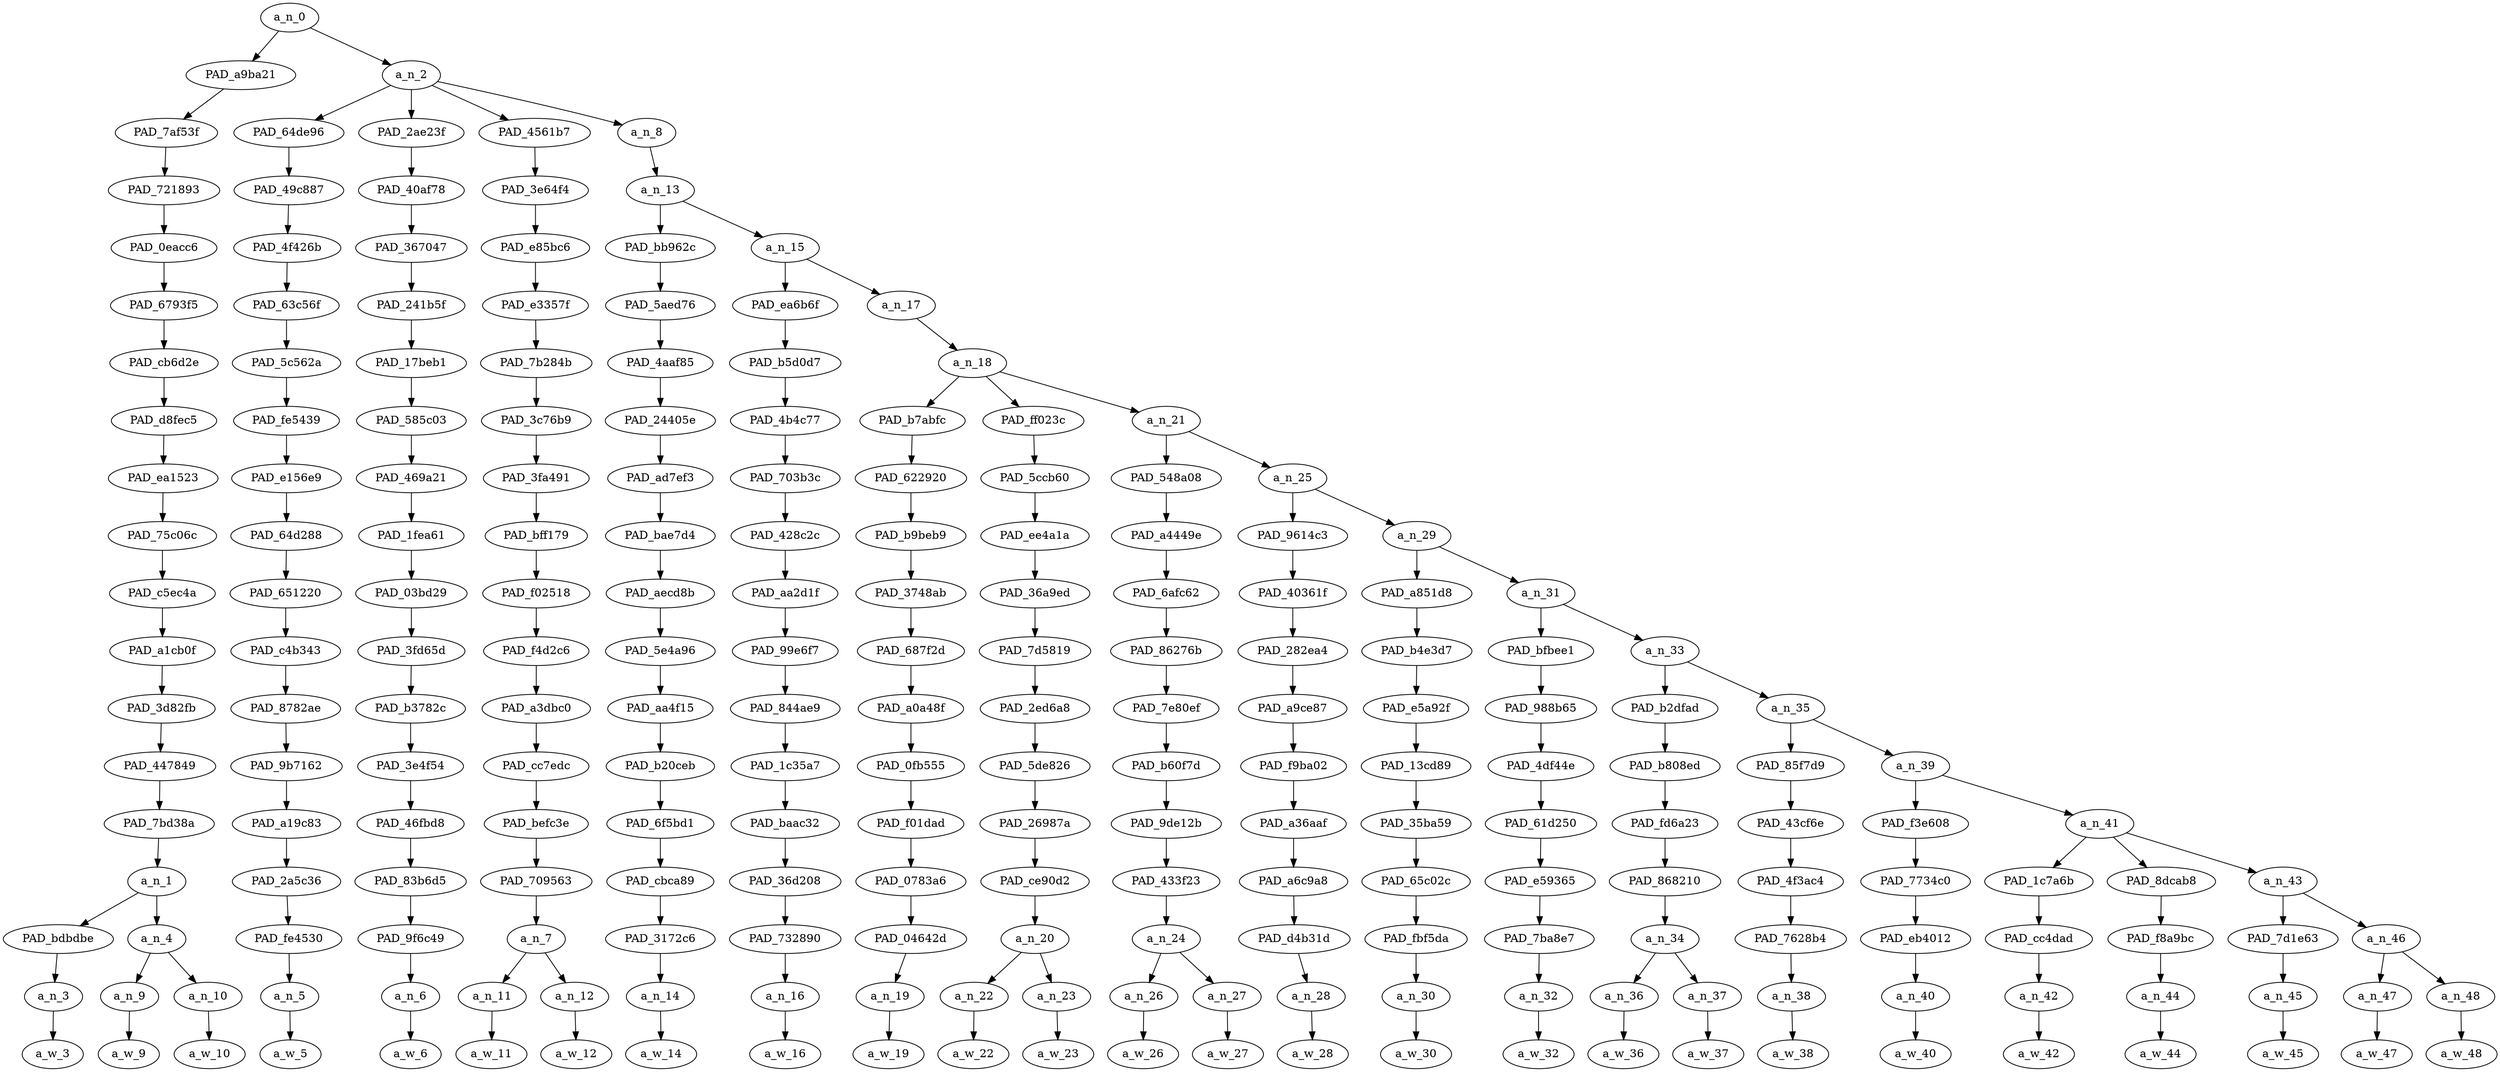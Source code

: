 strict digraph "" {
	a_n_0	[div_dir=1,
		index=0,
		level=18,
		pos="2.9719170464409723,18!",
		text_span="[0, 1, 2, 3, 4, 5, 6, 7, 8, 9, 10, 11, 12, 13, 14, 15, 16, 17, 18, 19, 20, 21, 22, 23, 24, 25]",
		value=1.00000001];
	PAD_a9ba21	[div_dir=-1,
		index=0,
		level=17,
		pos="0.75,17!",
		text_span="[0, 1, 2]",
		value=0.14453524];
	a_n_0 -> PAD_a9ba21;
	a_n_2	[div_dir=1,
		index=1,
		level=17,
		pos="5.193834092881945,17!",
		text_span="[3, 4, 5, 6, 7, 8, 9, 10, 11, 12, 13, 14, 15, 16, 17, 18, 19, 20, 21, 22, 23, 24, 25]",
		value=0.85540514];
	a_n_0 -> a_n_2;
	PAD_7af53f	[div_dir=-1,
		index=0,
		level=16,
		pos="0.75,16!",
		text_span="[0, 1, 2]",
		value=0.14453524];
	PAD_a9ba21 -> PAD_7af53f;
	PAD_721893	[div_dir=-1,
		index=0,
		level=15,
		pos="0.75,15!",
		text_span="[0, 1, 2]",
		value=0.14453524];
	PAD_7af53f -> PAD_721893;
	PAD_0eacc6	[div_dir=-1,
		index=0,
		level=14,
		pos="0.75,14!",
		text_span="[0, 1, 2]",
		value=0.14453524];
	PAD_721893 -> PAD_0eacc6;
	PAD_6793f5	[div_dir=-1,
		index=0,
		level=13,
		pos="0.75,13!",
		text_span="[0, 1, 2]",
		value=0.14453524];
	PAD_0eacc6 -> PAD_6793f5;
	PAD_cb6d2e	[div_dir=-1,
		index=0,
		level=12,
		pos="0.75,12!",
		text_span="[0, 1, 2]",
		value=0.14453524];
	PAD_6793f5 -> PAD_cb6d2e;
	PAD_d8fec5	[div_dir=-1,
		index=0,
		level=11,
		pos="0.75,11!",
		text_span="[0, 1, 2]",
		value=0.14453524];
	PAD_cb6d2e -> PAD_d8fec5;
	PAD_ea1523	[div_dir=-1,
		index=0,
		level=10,
		pos="0.75,10!",
		text_span="[0, 1, 2]",
		value=0.14453524];
	PAD_d8fec5 -> PAD_ea1523;
	PAD_75c06c	[div_dir=-1,
		index=0,
		level=9,
		pos="0.75,9!",
		text_span="[0, 1, 2]",
		value=0.14453524];
	PAD_ea1523 -> PAD_75c06c;
	PAD_c5ec4a	[div_dir=-1,
		index=0,
		level=8,
		pos="0.75,8!",
		text_span="[0, 1, 2]",
		value=0.14453524];
	PAD_75c06c -> PAD_c5ec4a;
	PAD_a1cb0f	[div_dir=-1,
		index=0,
		level=7,
		pos="0.75,7!",
		text_span="[0, 1, 2]",
		value=0.14453524];
	PAD_c5ec4a -> PAD_a1cb0f;
	PAD_3d82fb	[div_dir=-1,
		index=0,
		level=6,
		pos="0.75,6!",
		text_span="[0, 1, 2]",
		value=0.14453524];
	PAD_a1cb0f -> PAD_3d82fb;
	PAD_447849	[div_dir=-1,
		index=0,
		level=5,
		pos="0.75,5!",
		text_span="[0, 1, 2]",
		value=0.14453524];
	PAD_3d82fb -> PAD_447849;
	PAD_7bd38a	[div_dir=-1,
		index=0,
		level=4,
		pos="0.75,4!",
		text_span="[0, 1, 2]",
		value=0.14453524];
	PAD_447849 -> PAD_7bd38a;
	a_n_1	[div_dir=-1,
		index=0,
		level=3,
		pos="0.75,3!",
		text_span="[0, 1, 2]",
		value=0.14453524];
	PAD_7bd38a -> a_n_1;
	PAD_bdbdbe	[div_dir=-1,
		index=0,
		level=2,
		pos="0.0,2!",
		text_span="[0]",
		value=0.04784048];
	a_n_1 -> PAD_bdbdbe;
	a_n_4	[div_dir=-1,
		index=1,
		level=2,
		pos="1.5,2!",
		text_span="[1, 2]",
		value=0.09648152];
	a_n_1 -> a_n_4;
	a_n_3	[div_dir=-1,
		index=0,
		level=1,
		pos="0.0,1!",
		text_span="[0]",
		value=0.04784048];
	PAD_bdbdbe -> a_n_3;
	a_w_3	[div_dir=0,
		index=0,
		level=0,
		pos="0,0!",
		text_span="[0]",
		value=idea];
	a_n_3 -> a_w_3;
	a_n_9	[div_dir=-1,
		index=1,
		level=1,
		pos="1.0,1!",
		text_span="[1]",
		value=0.03645827];
	a_n_4 -> a_n_9;
	a_n_10	[div_dir=-1,
		index=2,
		level=1,
		pos="2.0,1!",
		text_span="[2]",
		value=0.05978729];
	a_n_4 -> a_n_10;
	a_w_9	[div_dir=0,
		index=1,
		level=0,
		pos="1,0!",
		text_span="[1]",
		value=for];
	a_n_9 -> a_w_9;
	a_w_10	[div_dir=0,
		index=2,
		level=0,
		pos="2,0!",
		text_span="[2]",
		value=europe];
	a_n_10 -> a_w_10;
	PAD_64de96	[div_dir=-1,
		index=1,
		level=16,
		pos="3.0,16!",
		text_span="[3]",
		value=0.05026299];
	a_n_2 -> PAD_64de96;
	PAD_2ae23f	[div_dir=1,
		index=2,
		level=16,
		pos="4.0,16!",
		text_span="[4]",
		value=0.06439043];
	a_n_2 -> PAD_2ae23f;
	PAD_4561b7	[div_dir=1,
		index=3,
		level=16,
		pos="5.5,16!",
		text_span="[5, 6]",
		value=0.07636340];
	a_n_2 -> PAD_4561b7;
	a_n_8	[div_dir=1,
		index=4,
		level=16,
		pos="8.275336371527779,16!",
		text_span="[7, 8, 9, 10, 11, 12, 13, 14, 15, 16, 17, 18, 19, 20, 21, 22, 23, 24, 25]",
		value=0.66425137];
	a_n_2 -> a_n_8;
	PAD_49c887	[div_dir=-1,
		index=1,
		level=15,
		pos="3.0,15!",
		text_span="[3]",
		value=0.05026299];
	PAD_64de96 -> PAD_49c887;
	PAD_4f426b	[div_dir=-1,
		index=1,
		level=14,
		pos="3.0,14!",
		text_span="[3]",
		value=0.05026299];
	PAD_49c887 -> PAD_4f426b;
	PAD_63c56f	[div_dir=-1,
		index=1,
		level=13,
		pos="3.0,13!",
		text_span="[3]",
		value=0.05026299];
	PAD_4f426b -> PAD_63c56f;
	PAD_5c562a	[div_dir=-1,
		index=1,
		level=12,
		pos="3.0,12!",
		text_span="[3]",
		value=0.05026299];
	PAD_63c56f -> PAD_5c562a;
	PAD_fe5439	[div_dir=-1,
		index=1,
		level=11,
		pos="3.0,11!",
		text_span="[3]",
		value=0.05026299];
	PAD_5c562a -> PAD_fe5439;
	PAD_e156e9	[div_dir=-1,
		index=1,
		level=10,
		pos="3.0,10!",
		text_span="[3]",
		value=0.05026299];
	PAD_fe5439 -> PAD_e156e9;
	PAD_64d288	[div_dir=-1,
		index=1,
		level=9,
		pos="3.0,9!",
		text_span="[3]",
		value=0.05026299];
	PAD_e156e9 -> PAD_64d288;
	PAD_651220	[div_dir=-1,
		index=1,
		level=8,
		pos="3.0,8!",
		text_span="[3]",
		value=0.05026299];
	PAD_64d288 -> PAD_651220;
	PAD_c4b343	[div_dir=-1,
		index=1,
		level=7,
		pos="3.0,7!",
		text_span="[3]",
		value=0.05026299];
	PAD_651220 -> PAD_c4b343;
	PAD_8782ae	[div_dir=-1,
		index=1,
		level=6,
		pos="3.0,6!",
		text_span="[3]",
		value=0.05026299];
	PAD_c4b343 -> PAD_8782ae;
	PAD_9b7162	[div_dir=-1,
		index=1,
		level=5,
		pos="3.0,5!",
		text_span="[3]",
		value=0.05026299];
	PAD_8782ae -> PAD_9b7162;
	PAD_a19c83	[div_dir=-1,
		index=1,
		level=4,
		pos="3.0,4!",
		text_span="[3]",
		value=0.05026299];
	PAD_9b7162 -> PAD_a19c83;
	PAD_2a5c36	[div_dir=-1,
		index=1,
		level=3,
		pos="3.0,3!",
		text_span="[3]",
		value=0.05026299];
	PAD_a19c83 -> PAD_2a5c36;
	PAD_fe4530	[div_dir=-1,
		index=2,
		level=2,
		pos="3.0,2!",
		text_span="[3]",
		value=0.05026299];
	PAD_2a5c36 -> PAD_fe4530;
	a_n_5	[div_dir=-1,
		index=3,
		level=1,
		pos="3.0,1!",
		text_span="[3]",
		value=0.05026299];
	PAD_fe4530 -> a_n_5;
	a_w_5	[div_dir=0,
		index=3,
		level=0,
		pos="3,0!",
		text_span="[3]",
		value=send];
	a_n_5 -> a_w_5;
	PAD_40af78	[div_dir=1,
		index=2,
		level=15,
		pos="4.0,15!",
		text_span="[4]",
		value=0.06439043];
	PAD_2ae23f -> PAD_40af78;
	PAD_367047	[div_dir=1,
		index=2,
		level=14,
		pos="4.0,14!",
		text_span="[4]",
		value=0.06439043];
	PAD_40af78 -> PAD_367047;
	PAD_241b5f	[div_dir=1,
		index=2,
		level=13,
		pos="4.0,13!",
		text_span="[4]",
		value=0.06439043];
	PAD_367047 -> PAD_241b5f;
	PAD_17beb1	[div_dir=1,
		index=2,
		level=12,
		pos="4.0,12!",
		text_span="[4]",
		value=0.06439043];
	PAD_241b5f -> PAD_17beb1;
	PAD_585c03	[div_dir=1,
		index=2,
		level=11,
		pos="4.0,11!",
		text_span="[4]",
		value=0.06439043];
	PAD_17beb1 -> PAD_585c03;
	PAD_469a21	[div_dir=1,
		index=2,
		level=10,
		pos="4.0,10!",
		text_span="[4]",
		value=0.06439043];
	PAD_585c03 -> PAD_469a21;
	PAD_1fea61	[div_dir=1,
		index=2,
		level=9,
		pos="4.0,9!",
		text_span="[4]",
		value=0.06439043];
	PAD_469a21 -> PAD_1fea61;
	PAD_03bd29	[div_dir=1,
		index=2,
		level=8,
		pos="4.0,8!",
		text_span="[4]",
		value=0.06439043];
	PAD_1fea61 -> PAD_03bd29;
	PAD_3fd65d	[div_dir=1,
		index=2,
		level=7,
		pos="4.0,7!",
		text_span="[4]",
		value=0.06439043];
	PAD_03bd29 -> PAD_3fd65d;
	PAD_b3782c	[div_dir=1,
		index=2,
		level=6,
		pos="4.0,6!",
		text_span="[4]",
		value=0.06439043];
	PAD_3fd65d -> PAD_b3782c;
	PAD_3e4f54	[div_dir=1,
		index=2,
		level=5,
		pos="4.0,5!",
		text_span="[4]",
		value=0.06439043];
	PAD_b3782c -> PAD_3e4f54;
	PAD_46fbd8	[div_dir=1,
		index=2,
		level=4,
		pos="4.0,4!",
		text_span="[4]",
		value=0.06439043];
	PAD_3e4f54 -> PAD_46fbd8;
	PAD_83b6d5	[div_dir=1,
		index=2,
		level=3,
		pos="4.0,3!",
		text_span="[4]",
		value=0.06439043];
	PAD_46fbd8 -> PAD_83b6d5;
	PAD_9f6c49	[div_dir=1,
		index=3,
		level=2,
		pos="4.0,2!",
		text_span="[4]",
		value=0.06439043];
	PAD_83b6d5 -> PAD_9f6c49;
	a_n_6	[div_dir=1,
		index=4,
		level=1,
		pos="4.0,1!",
		text_span="[4]",
		value=0.06439043];
	PAD_9f6c49 -> a_n_6;
	a_w_6	[div_dir=0,
		index=4,
		level=0,
		pos="4,0!",
		text_span="[4]",
		value=refugees];
	a_n_6 -> a_w_6;
	PAD_3e64f4	[div_dir=1,
		index=3,
		level=15,
		pos="5.5,15!",
		text_span="[5, 6]",
		value=0.07636340];
	PAD_4561b7 -> PAD_3e64f4;
	PAD_e85bc6	[div_dir=1,
		index=3,
		level=14,
		pos="5.5,14!",
		text_span="[5, 6]",
		value=0.07636340];
	PAD_3e64f4 -> PAD_e85bc6;
	PAD_e3357f	[div_dir=1,
		index=3,
		level=13,
		pos="5.5,13!",
		text_span="[5, 6]",
		value=0.07636340];
	PAD_e85bc6 -> PAD_e3357f;
	PAD_7b284b	[div_dir=1,
		index=3,
		level=12,
		pos="5.5,12!",
		text_span="[5, 6]",
		value=0.07636340];
	PAD_e3357f -> PAD_7b284b;
	PAD_3c76b9	[div_dir=1,
		index=3,
		level=11,
		pos="5.5,11!",
		text_span="[5, 6]",
		value=0.07636340];
	PAD_7b284b -> PAD_3c76b9;
	PAD_3fa491	[div_dir=1,
		index=3,
		level=10,
		pos="5.5,10!",
		text_span="[5, 6]",
		value=0.07636340];
	PAD_3c76b9 -> PAD_3fa491;
	PAD_bff179	[div_dir=1,
		index=3,
		level=9,
		pos="5.5,9!",
		text_span="[5, 6]",
		value=0.07636340];
	PAD_3fa491 -> PAD_bff179;
	PAD_f02518	[div_dir=1,
		index=3,
		level=8,
		pos="5.5,8!",
		text_span="[5, 6]",
		value=0.07636340];
	PAD_bff179 -> PAD_f02518;
	PAD_f4d2c6	[div_dir=1,
		index=3,
		level=7,
		pos="5.5,7!",
		text_span="[5, 6]",
		value=0.07636340];
	PAD_f02518 -> PAD_f4d2c6;
	PAD_a3dbc0	[div_dir=1,
		index=3,
		level=6,
		pos="5.5,6!",
		text_span="[5, 6]",
		value=0.07636340];
	PAD_f4d2c6 -> PAD_a3dbc0;
	PAD_cc7edc	[div_dir=1,
		index=3,
		level=5,
		pos="5.5,5!",
		text_span="[5, 6]",
		value=0.07636340];
	PAD_a3dbc0 -> PAD_cc7edc;
	PAD_befc3e	[div_dir=1,
		index=3,
		level=4,
		pos="5.5,4!",
		text_span="[5, 6]",
		value=0.07636340];
	PAD_cc7edc -> PAD_befc3e;
	PAD_709563	[div_dir=1,
		index=3,
		level=3,
		pos="5.5,3!",
		text_span="[5, 6]",
		value=0.07636340];
	PAD_befc3e -> PAD_709563;
	a_n_7	[div_dir=1,
		index=4,
		level=2,
		pos="5.5,2!",
		text_span="[5, 6]",
		value=0.07636340];
	PAD_709563 -> a_n_7;
	a_n_11	[div_dir=1,
		index=5,
		level=1,
		pos="5.0,1!",
		text_span="[5]",
		value=0.02564174];
	a_n_7 -> a_n_11;
	a_n_12	[div_dir=1,
		index=6,
		level=1,
		pos="6.0,1!",
		text_span="[6]",
		value=0.05070470];
	a_n_7 -> a_n_12;
	a_w_11	[div_dir=0,
		index=5,
		level=0,
		pos="5,0!",
		text_span="[5]",
		value=to];
	a_n_11 -> a_w_11;
	a_w_12	[div_dir=0,
		index=6,
		level=0,
		pos="6,0!",
		text_span="[6]",
		value=caribbean];
	a_n_12 -> a_w_12;
	a_n_13	[div_dir=1,
		index=4,
		level=15,
		pos="8.275336371527779,15!",
		text_span="[7, 8, 9, 10, 11, 12, 13, 14, 15, 16, 17, 18, 19, 20, 21, 22, 23, 24, 25]",
		value=0.66409744];
	a_n_8 -> a_n_13;
	PAD_bb962c	[div_dir=-1,
		index=4,
		level=14,
		pos="7.0,14!",
		text_span="[7]",
		value=0.02040595];
	a_n_13 -> PAD_bb962c;
	a_n_15	[div_dir=1,
		index=5,
		level=14,
		pos="9.550672743055557,14!",
		text_span="[8, 9, 10, 11, 12, 13, 14, 15, 16, 17, 18, 19, 20, 21, 22, 23, 24, 25]",
		value=0.64353756];
	a_n_13 -> a_n_15;
	PAD_5aed76	[div_dir=-1,
		index=4,
		level=13,
		pos="7.0,13!",
		text_span="[7]",
		value=0.02040595];
	PAD_bb962c -> PAD_5aed76;
	PAD_4aaf85	[div_dir=-1,
		index=4,
		level=12,
		pos="7.0,12!",
		text_span="[7]",
		value=0.02040595];
	PAD_5aed76 -> PAD_4aaf85;
	PAD_24405e	[div_dir=-1,
		index=4,
		level=11,
		pos="7.0,11!",
		text_span="[7]",
		value=0.02040595];
	PAD_4aaf85 -> PAD_24405e;
	PAD_ad7ef3	[div_dir=-1,
		index=4,
		level=10,
		pos="7.0,10!",
		text_span="[7]",
		value=0.02040595];
	PAD_24405e -> PAD_ad7ef3;
	PAD_bae7d4	[div_dir=-1,
		index=4,
		level=9,
		pos="7.0,9!",
		text_span="[7]",
		value=0.02040595];
	PAD_ad7ef3 -> PAD_bae7d4;
	PAD_aecd8b	[div_dir=-1,
		index=4,
		level=8,
		pos="7.0,8!",
		text_span="[7]",
		value=0.02040595];
	PAD_bae7d4 -> PAD_aecd8b;
	PAD_5e4a96	[div_dir=-1,
		index=4,
		level=7,
		pos="7.0,7!",
		text_span="[7]",
		value=0.02040595];
	PAD_aecd8b -> PAD_5e4a96;
	PAD_aa4f15	[div_dir=-1,
		index=4,
		level=6,
		pos="7.0,6!",
		text_span="[7]",
		value=0.02040595];
	PAD_5e4a96 -> PAD_aa4f15;
	PAD_b20ceb	[div_dir=-1,
		index=4,
		level=5,
		pos="7.0,5!",
		text_span="[7]",
		value=0.02040595];
	PAD_aa4f15 -> PAD_b20ceb;
	PAD_6f5bd1	[div_dir=-1,
		index=4,
		level=4,
		pos="7.0,4!",
		text_span="[7]",
		value=0.02040595];
	PAD_b20ceb -> PAD_6f5bd1;
	PAD_cbca89	[div_dir=-1,
		index=4,
		level=3,
		pos="7.0,3!",
		text_span="[7]",
		value=0.02040595];
	PAD_6f5bd1 -> PAD_cbca89;
	PAD_3172c6	[div_dir=-1,
		index=5,
		level=2,
		pos="7.0,2!",
		text_span="[7]",
		value=0.02040595];
	PAD_cbca89 -> PAD_3172c6;
	a_n_14	[div_dir=-1,
		index=7,
		level=1,
		pos="7.0,1!",
		text_span="[7]",
		value=0.02040595];
	PAD_3172c6 -> a_n_14;
	a_w_14	[div_dir=0,
		index=7,
		level=0,
		pos="7,0!",
		text_span="[7]",
		value=to1];
	a_n_14 -> a_w_14;
	PAD_ea6b6f	[div_dir=-1,
		index=5,
		level=13,
		pos="8.0,13!",
		text_span="[8]",
		value=0.02752212];
	a_n_15 -> PAD_ea6b6f;
	a_n_17	[div_dir=1,
		index=6,
		level=13,
		pos="11.101345486111112,13!",
		text_span="[9, 10, 11, 12, 13, 14, 15, 16, 17, 18, 19, 20, 21, 22, 23, 24, 25]",
		value=0.61583118];
	a_n_15 -> a_n_17;
	PAD_b5d0d7	[div_dir=-1,
		index=5,
		level=12,
		pos="8.0,12!",
		text_span="[8]",
		value=0.02752212];
	PAD_ea6b6f -> PAD_b5d0d7;
	PAD_4b4c77	[div_dir=-1,
		index=5,
		level=11,
		pos="8.0,11!",
		text_span="[8]",
		value=0.02752212];
	PAD_b5d0d7 -> PAD_4b4c77;
	PAD_703b3c	[div_dir=-1,
		index=5,
		level=10,
		pos="8.0,10!",
		text_span="[8]",
		value=0.02752212];
	PAD_4b4c77 -> PAD_703b3c;
	PAD_428c2c	[div_dir=-1,
		index=5,
		level=9,
		pos="8.0,9!",
		text_span="[8]",
		value=0.02752212];
	PAD_703b3c -> PAD_428c2c;
	PAD_aa2d1f	[div_dir=-1,
		index=5,
		level=8,
		pos="8.0,8!",
		text_span="[8]",
		value=0.02752212];
	PAD_428c2c -> PAD_aa2d1f;
	PAD_99e6f7	[div_dir=-1,
		index=5,
		level=7,
		pos="8.0,7!",
		text_span="[8]",
		value=0.02752212];
	PAD_aa2d1f -> PAD_99e6f7;
	PAD_844ae9	[div_dir=-1,
		index=5,
		level=6,
		pos="8.0,6!",
		text_span="[8]",
		value=0.02752212];
	PAD_99e6f7 -> PAD_844ae9;
	PAD_1c35a7	[div_dir=-1,
		index=5,
		level=5,
		pos="8.0,5!",
		text_span="[8]",
		value=0.02752212];
	PAD_844ae9 -> PAD_1c35a7;
	PAD_baac32	[div_dir=-1,
		index=5,
		level=4,
		pos="8.0,4!",
		text_span="[8]",
		value=0.02752212];
	PAD_1c35a7 -> PAD_baac32;
	PAD_36d208	[div_dir=-1,
		index=5,
		level=3,
		pos="8.0,3!",
		text_span="[8]",
		value=0.02752212];
	PAD_baac32 -> PAD_36d208;
	PAD_732890	[div_dir=-1,
		index=6,
		level=2,
		pos="8.0,2!",
		text_span="[8]",
		value=0.02752212];
	PAD_36d208 -> PAD_732890;
	a_n_16	[div_dir=-1,
		index=8,
		level=1,
		pos="8.0,1!",
		text_span="[8]",
		value=0.02752212];
	PAD_732890 -> a_n_16;
	a_w_16	[div_dir=0,
		index=8,
		level=0,
		pos="8,0!",
		text_span="[8]",
		value=help];
	a_n_16 -> a_w_16;
	a_n_18	[div_dir=1,
		index=6,
		level=12,
		pos="11.101345486111112,12!",
		text_span="[9, 10, 11, 12, 13, 14, 15, 16, 17, 18, 19, 20, 21, 22, 23, 24, 25]",
		value=0.61564117];
	a_n_17 -> a_n_18;
	PAD_b7abfc	[div_dir=1,
		index=6,
		level=11,
		pos="9.0,11!",
		text_span="[9]",
		value=0.04273822];
	a_n_18 -> PAD_b7abfc;
	PAD_ff023c	[div_dir=1,
		index=7,
		level=11,
		pos="10.5,11!",
		text_span="[10, 11]",
		value=0.15514990];
	a_n_18 -> PAD_ff023c;
	a_n_21	[div_dir=1,
		index=8,
		level=11,
		pos="13.804036458333334,11!",
		text_span="[12, 13, 14, 15, 16, 17, 18, 19, 20, 21, 22, 23, 24, 25]",
		value=0.41756305];
	a_n_18 -> a_n_21;
	PAD_622920	[div_dir=1,
		index=6,
		level=10,
		pos="9.0,10!",
		text_span="[9]",
		value=0.04273822];
	PAD_b7abfc -> PAD_622920;
	PAD_b9beb9	[div_dir=1,
		index=6,
		level=9,
		pos="9.0,9!",
		text_span="[9]",
		value=0.04273822];
	PAD_622920 -> PAD_b9beb9;
	PAD_3748ab	[div_dir=1,
		index=6,
		level=8,
		pos="9.0,8!",
		text_span="[9]",
		value=0.04273822];
	PAD_b9beb9 -> PAD_3748ab;
	PAD_687f2d	[div_dir=1,
		index=6,
		level=7,
		pos="9.0,7!",
		text_span="[9]",
		value=0.04273822];
	PAD_3748ab -> PAD_687f2d;
	PAD_a0a48f	[div_dir=1,
		index=6,
		level=6,
		pos="9.0,6!",
		text_span="[9]",
		value=0.04273822];
	PAD_687f2d -> PAD_a0a48f;
	PAD_0fb555	[div_dir=1,
		index=6,
		level=5,
		pos="9.0,5!",
		text_span="[9]",
		value=0.04273822];
	PAD_a0a48f -> PAD_0fb555;
	PAD_f01dad	[div_dir=1,
		index=6,
		level=4,
		pos="9.0,4!",
		text_span="[9]",
		value=0.04273822];
	PAD_0fb555 -> PAD_f01dad;
	PAD_0783a6	[div_dir=1,
		index=6,
		level=3,
		pos="9.0,3!",
		text_span="[9]",
		value=0.04273822];
	PAD_f01dad -> PAD_0783a6;
	PAD_04642d	[div_dir=1,
		index=7,
		level=2,
		pos="9.0,2!",
		text_span="[9]",
		value=0.04273822];
	PAD_0783a6 -> PAD_04642d;
	a_n_19	[div_dir=1,
		index=9,
		level=1,
		pos="9.0,1!",
		text_span="[9]",
		value=0.04273822];
	PAD_04642d -> a_n_19;
	a_w_19	[div_dir=0,
		index=9,
		level=0,
		pos="9,0!",
		text_span="[9]",
		value=rebuild];
	a_n_19 -> a_w_19;
	PAD_5ccb60	[div_dir=1,
		index=7,
		level=10,
		pos="10.5,10!",
		text_span="[10, 11]",
		value=0.15514990];
	PAD_ff023c -> PAD_5ccb60;
	PAD_ee4a1a	[div_dir=1,
		index=7,
		level=9,
		pos="10.5,9!",
		text_span="[10, 11]",
		value=0.15514990];
	PAD_5ccb60 -> PAD_ee4a1a;
	PAD_36a9ed	[div_dir=1,
		index=7,
		level=8,
		pos="10.5,8!",
		text_span="[10, 11]",
		value=0.15514990];
	PAD_ee4a1a -> PAD_36a9ed;
	PAD_7d5819	[div_dir=1,
		index=7,
		level=7,
		pos="10.5,7!",
		text_span="[10, 11]",
		value=0.15514990];
	PAD_36a9ed -> PAD_7d5819;
	PAD_2ed6a8	[div_dir=1,
		index=7,
		level=6,
		pos="10.5,6!",
		text_span="[10, 11]",
		value=0.15514990];
	PAD_7d5819 -> PAD_2ed6a8;
	PAD_5de826	[div_dir=1,
		index=7,
		level=5,
		pos="10.5,5!",
		text_span="[10, 11]",
		value=0.15514990];
	PAD_2ed6a8 -> PAD_5de826;
	PAD_26987a	[div_dir=1,
		index=7,
		level=4,
		pos="10.5,4!",
		text_span="[10, 11]",
		value=0.15514990];
	PAD_5de826 -> PAD_26987a;
	PAD_ce90d2	[div_dir=1,
		index=7,
		level=3,
		pos="10.5,3!",
		text_span="[10, 11]",
		value=0.15514990];
	PAD_26987a -> PAD_ce90d2;
	a_n_20	[div_dir=1,
		index=8,
		level=2,
		pos="10.5,2!",
		text_span="[10, 11]",
		value=0.15514990];
	PAD_ce90d2 -> a_n_20;
	a_n_22	[div_dir=1,
		index=10,
		level=1,
		pos="10.0,1!",
		text_span="[10]",
		value=0.07046345];
	a_n_20 -> a_n_22;
	a_n_23	[div_dir=1,
		index=11,
		level=1,
		pos="11.0,1!",
		text_span="[11]",
		value=0.08436505];
	a_n_20 -> a_n_23;
	a_w_22	[div_dir=0,
		index=10,
		level=0,
		pos="10,0!",
		text_span="[10]",
		value=hurricane];
	a_n_22 -> a_w_22;
	a_w_23	[div_dir=0,
		index=11,
		level=0,
		pos="11,0!",
		text_span="[11]",
		value=irma];
	a_n_23 -> a_w_23;
	PAD_548a08	[div_dir=1,
		index=8,
		level=10,
		pos="12.5,10!",
		text_span="[12, 13]",
		value=0.09720821];
	a_n_21 -> PAD_548a08;
	a_n_25	[div_dir=-1,
		index=9,
		level=10,
		pos="15.108072916666668,10!",
		text_span="[14, 15, 16, 17, 18, 19, 20, 21, 22, 23, 24, 25]",
		value=0.32030689];
	a_n_21 -> a_n_25;
	PAD_a4449e	[div_dir=1,
		index=8,
		level=9,
		pos="12.5,9!",
		text_span="[12, 13]",
		value=0.09720821];
	PAD_548a08 -> PAD_a4449e;
	PAD_6afc62	[div_dir=1,
		index=8,
		level=8,
		pos="12.5,8!",
		text_span="[12, 13]",
		value=0.09720821];
	PAD_a4449e -> PAD_6afc62;
	PAD_86276b	[div_dir=1,
		index=8,
		level=7,
		pos="12.5,7!",
		text_span="[12, 13]",
		value=0.09720821];
	PAD_6afc62 -> PAD_86276b;
	PAD_7e80ef	[div_dir=1,
		index=8,
		level=6,
		pos="12.5,6!",
		text_span="[12, 13]",
		value=0.09720821];
	PAD_86276b -> PAD_7e80ef;
	PAD_b60f7d	[div_dir=1,
		index=8,
		level=5,
		pos="12.5,5!",
		text_span="[12, 13]",
		value=0.09720821];
	PAD_7e80ef -> PAD_b60f7d;
	PAD_9de12b	[div_dir=1,
		index=8,
		level=4,
		pos="12.5,4!",
		text_span="[12, 13]",
		value=0.09720821];
	PAD_b60f7d -> PAD_9de12b;
	PAD_433f23	[div_dir=1,
		index=8,
		level=3,
		pos="12.5,3!",
		text_span="[12, 13]",
		value=0.09720821];
	PAD_9de12b -> PAD_433f23;
	a_n_24	[div_dir=1,
		index=9,
		level=2,
		pos="12.5,2!",
		text_span="[12, 13]",
		value=0.09720821];
	PAD_433f23 -> a_n_24;
	a_n_26	[div_dir=1,
		index=12,
		level=1,
		pos="12.0,1!",
		text_span="[12]",
		value=0.04572599];
	a_n_24 -> a_n_26;
	a_n_27	[div_dir=1,
		index=13,
		level=1,
		pos="13.0,1!",
		text_span="[13]",
		value=0.05112849];
	a_n_24 -> a_n_27;
	a_w_26	[div_dir=0,
		index=12,
		level=0,
		pos="12,0!",
		text_span="[12]",
		value=damaged];
	a_n_26 -> a_w_26;
	a_w_27	[div_dir=0,
		index=13,
		level=0,
		pos="13,0!",
		text_span="[13]",
		value=islands];
	a_n_27 -> a_w_27;
	PAD_9614c3	[div_dir=-1,
		index=9,
		level=9,
		pos="14.0,9!",
		text_span="[14]",
		value=0.04214735];
	a_n_25 -> PAD_9614c3;
	a_n_29	[div_dir=-1,
		index=10,
		level=9,
		pos="16.216145833333336,9!",
		text_span="[15, 16, 17, 18, 19, 20, 21, 22, 23, 24, 25]",
		value=0.27807688];
	a_n_25 -> a_n_29;
	PAD_40361f	[div_dir=-1,
		index=9,
		level=8,
		pos="14.0,8!",
		text_span="[14]",
		value=0.04214735];
	PAD_9614c3 -> PAD_40361f;
	PAD_282ea4	[div_dir=-1,
		index=9,
		level=7,
		pos="14.0,7!",
		text_span="[14]",
		value=0.04214735];
	PAD_40361f -> PAD_282ea4;
	PAD_a9ce87	[div_dir=-1,
		index=9,
		level=6,
		pos="14.0,6!",
		text_span="[14]",
		value=0.04214735];
	PAD_282ea4 -> PAD_a9ce87;
	PAD_f9ba02	[div_dir=-1,
		index=9,
		level=5,
		pos="14.0,5!",
		text_span="[14]",
		value=0.04214735];
	PAD_a9ce87 -> PAD_f9ba02;
	PAD_a36aaf	[div_dir=-1,
		index=9,
		level=4,
		pos="14.0,4!",
		text_span="[14]",
		value=0.04214735];
	PAD_f9ba02 -> PAD_a36aaf;
	PAD_a6c9a8	[div_dir=-1,
		index=9,
		level=3,
		pos="14.0,3!",
		text_span="[14]",
		value=0.04214735];
	PAD_a36aaf -> PAD_a6c9a8;
	PAD_d4b31d	[div_dir=-1,
		index=10,
		level=2,
		pos="14.0,2!",
		text_span="[14]",
		value=0.04214735];
	PAD_a6c9a8 -> PAD_d4b31d;
	a_n_28	[div_dir=-1,
		index=14,
		level=1,
		pos="14.0,1!",
		text_span="[14]",
		value=0.04214735];
	PAD_d4b31d -> a_n_28;
	a_w_28	[div_dir=0,
		index=14,
		level=0,
		pos="14,0!",
		text_span="[14]",
		value=let];
	a_n_28 -> a_w_28;
	PAD_a851d8	[div_dir=1,
		index=10,
		level=8,
		pos="15.0,8!",
		text_span="[15]",
		value=0.02995801];
	a_n_29 -> PAD_a851d8;
	a_n_31	[div_dir=-1,
		index=11,
		level=8,
		pos="17.432291666666668,8!",
		text_span="[16, 17, 18, 19, 20, 21, 22, 23, 24, 25]",
		value=0.24811349];
	a_n_29 -> a_n_31;
	PAD_b4e3d7	[div_dir=1,
		index=10,
		level=7,
		pos="15.0,7!",
		text_span="[15]",
		value=0.02995801];
	PAD_a851d8 -> PAD_b4e3d7;
	PAD_e5a92f	[div_dir=1,
		index=10,
		level=6,
		pos="15.0,6!",
		text_span="[15]",
		value=0.02995801];
	PAD_b4e3d7 -> PAD_e5a92f;
	PAD_13cd89	[div_dir=1,
		index=10,
		level=5,
		pos="15.0,5!",
		text_span="[15]",
		value=0.02995801];
	PAD_e5a92f -> PAD_13cd89;
	PAD_35ba59	[div_dir=1,
		index=10,
		level=4,
		pos="15.0,4!",
		text_span="[15]",
		value=0.02995801];
	PAD_13cd89 -> PAD_35ba59;
	PAD_65c02c	[div_dir=1,
		index=10,
		level=3,
		pos="15.0,3!",
		text_span="[15]",
		value=0.02995801];
	PAD_35ba59 -> PAD_65c02c;
	PAD_fbf5da	[div_dir=1,
		index=11,
		level=2,
		pos="15.0,2!",
		text_span="[15]",
		value=0.02995801];
	PAD_65c02c -> PAD_fbf5da;
	a_n_30	[div_dir=1,
		index=15,
		level=1,
		pos="15.0,1!",
		text_span="[15]",
		value=0.02995801];
	PAD_fbf5da -> a_n_30;
	a_w_30	[div_dir=0,
		index=15,
		level=0,
		pos="15,0!",
		text_span="[15]",
		value=them];
	a_n_30 -> a_w_30;
	PAD_bfbee1	[div_dir=1,
		index=11,
		level=7,
		pos="16.0,7!",
		text_span="[16]",
		value=0.02795318];
	a_n_31 -> PAD_bfbee1;
	a_n_33	[div_dir=-1,
		index=12,
		level=7,
		pos="18.864583333333336,7!",
		text_span="[17, 18, 19, 20, 21, 22, 23, 24, 25]",
		value=0.22011397];
	a_n_31 -> a_n_33;
	PAD_988b65	[div_dir=1,
		index=11,
		level=6,
		pos="16.0,6!",
		text_span="[16]",
		value=0.02795318];
	PAD_bfbee1 -> PAD_988b65;
	PAD_4df44e	[div_dir=1,
		index=11,
		level=5,
		pos="16.0,5!",
		text_span="[16]",
		value=0.02795318];
	PAD_988b65 -> PAD_4df44e;
	PAD_61d250	[div_dir=1,
		index=11,
		level=4,
		pos="16.0,4!",
		text_span="[16]",
		value=0.02795318];
	PAD_4df44e -> PAD_61d250;
	PAD_e59365	[div_dir=1,
		index=11,
		level=3,
		pos="16.0,3!",
		text_span="[16]",
		value=0.02795318];
	PAD_61d250 -> PAD_e59365;
	PAD_7ba8e7	[div_dir=1,
		index=12,
		level=2,
		pos="16.0,2!",
		text_span="[16]",
		value=0.02795318];
	PAD_e59365 -> PAD_7ba8e7;
	a_n_32	[div_dir=1,
		index=16,
		level=1,
		pos="16.0,1!",
		text_span="[16]",
		value=0.02795318];
	PAD_7ba8e7 -> a_n_32;
	a_w_32	[div_dir=0,
		index=16,
		level=0,
		pos="16,0!",
		text_span="[16]",
		value=show];
	a_n_32 -> a_w_32;
	PAD_b2dfad	[div_dir=-1,
		index=12,
		level=6,
		pos="17.5,6!",
		text_span="[17, 18]",
		value=0.06349944];
	a_n_33 -> PAD_b2dfad;
	a_n_35	[div_dir=1,
		index=13,
		level=6,
		pos="20.229166666666668,6!",
		text_span="[19, 20, 21, 22, 23, 24, 25]",
		value=0.15656287];
	a_n_33 -> a_n_35;
	PAD_b808ed	[div_dir=-1,
		index=12,
		level=5,
		pos="17.5,5!",
		text_span="[17, 18]",
		value=0.06349944];
	PAD_b2dfad -> PAD_b808ed;
	PAD_fd6a23	[div_dir=-1,
		index=12,
		level=4,
		pos="17.5,4!",
		text_span="[17, 18]",
		value=0.06349944];
	PAD_b808ed -> PAD_fd6a23;
	PAD_868210	[div_dir=-1,
		index=12,
		level=3,
		pos="17.5,3!",
		text_span="[17, 18]",
		value=0.06349944];
	PAD_fd6a23 -> PAD_868210;
	a_n_34	[div_dir=-1,
		index=13,
		level=2,
		pos="17.5,2!",
		text_span="[17, 18]",
		value=0.06349944];
	PAD_868210 -> a_n_34;
	a_n_36	[div_dir=-1,
		index=17,
		level=1,
		pos="17.0,1!",
		text_span="[17]",
		value=0.02300231];
	a_n_34 -> a_n_36;
	a_n_37	[div_dir=-1,
		index=18,
		level=1,
		pos="18.0,1!",
		text_span="[18]",
		value=0.04023986];
	a_n_34 -> a_n_37;
	a_w_36	[div_dir=0,
		index=17,
		level=0,
		pos="17,0!",
		text_span="[17]",
		value=how];
	a_n_36 -> a_w_36;
	a_w_37	[div_dir=0,
		index=18,
		level=0,
		pos="18,0!",
		text_span="[18]",
		value=compassionate];
	a_n_37 -> a_w_37;
	PAD_85f7d9	[div_dir=1,
		index=13,
		level=5,
		pos="19.0,5!",
		text_span="[19]",
		value=0.02762809];
	a_n_35 -> PAD_85f7d9;
	a_n_39	[div_dir=-1,
		index=14,
		level=5,
		pos="21.458333333333336,5!",
		text_span="[20, 21, 22, 23, 24, 25]",
		value=0.12886032];
	a_n_35 -> a_n_39;
	PAD_43cf6e	[div_dir=1,
		index=13,
		level=4,
		pos="19.0,4!",
		text_span="[19]",
		value=0.02762809];
	PAD_85f7d9 -> PAD_43cf6e;
	PAD_4f3ac4	[div_dir=1,
		index=13,
		level=3,
		pos="19.0,3!",
		text_span="[19]",
		value=0.02762809];
	PAD_43cf6e -> PAD_4f3ac4;
	PAD_7628b4	[div_dir=1,
		index=14,
		level=2,
		pos="19.0,2!",
		text_span="[19]",
		value=0.02762809];
	PAD_4f3ac4 -> PAD_7628b4;
	a_n_38	[div_dir=1,
		index=19,
		level=1,
		pos="19.0,1!",
		text_span="[19]",
		value=0.02762809];
	PAD_7628b4 -> a_n_38;
	a_w_38	[div_dir=0,
		index=19,
		level=0,
		pos="19,0!",
		text_span="[19]",
		value=they];
	a_n_38 -> a_w_38;
	PAD_f3e608	[div_dir=-1,
		index=14,
		level=4,
		pos="20.0,4!",
		text_span="[20]",
		value=0.01997018];
	a_n_39 -> PAD_f3e608;
	a_n_41	[div_dir=-1,
		index=15,
		level=4,
		pos="22.916666666666668,4!",
		text_span="[21, 22, 23, 24, 25]",
		value=0.10887661];
	a_n_39 -> a_n_41;
	PAD_7734c0	[div_dir=-1,
		index=14,
		level=3,
		pos="20.0,3!",
		text_span="[20]",
		value=0.01997018];
	PAD_f3e608 -> PAD_7734c0;
	PAD_eb4012	[div_dir=-1,
		index=15,
		level=2,
		pos="20.0,2!",
		text_span="[20]",
		value=0.01997018];
	PAD_7734c0 -> PAD_eb4012;
	a_n_40	[div_dir=-1,
		index=20,
		level=1,
		pos="20.0,1!",
		text_span="[20]",
		value=0.01997018];
	PAD_eb4012 -> a_n_40;
	a_w_40	[div_dir=0,
		index=20,
		level=0,
		pos="20,0!",
		text_span="[20]",
		value=can];
	a_n_40 -> a_w_40;
	PAD_1c7a6b	[div_dir=-1,
		index=15,
		level=3,
		pos="21.0,3!",
		text_span="[21]",
		value=0.01663846];
	a_n_41 -> PAD_1c7a6b;
	PAD_8dcab8	[div_dir=-1,
		index=17,
		level=3,
		pos="25.0,3!",
		text_span="[25]",
		value=0.02618382];
	a_n_41 -> PAD_8dcab8;
	a_n_43	[div_dir=1,
		index=16,
		level=3,
		pos="22.75,3!",
		text_span="[22, 23, 24]",
		value=0.06604679];
	a_n_41 -> a_n_43;
	PAD_cc4dad	[div_dir=-1,
		index=16,
		level=2,
		pos="21.0,2!",
		text_span="[21]",
		value=0.01663846];
	PAD_1c7a6b -> PAD_cc4dad;
	a_n_42	[div_dir=-1,
		index=21,
		level=1,
		pos="21.0,1!",
		text_span="[21]",
		value=0.01663846];
	PAD_cc4dad -> a_n_42;
	a_w_42	[div_dir=0,
		index=21,
		level=0,
		pos="21,0!",
		text_span="[21]",
		value=be];
	a_n_42 -> a_w_42;
	PAD_f8a9bc	[div_dir=-1,
		index=19,
		level=2,
		pos="25.0,2!",
		text_span="[25]",
		value=0.02618382];
	PAD_8dcab8 -> PAD_f8a9bc;
	a_n_44	[div_dir=-1,
		index=25,
		level=1,
		pos="25.0,1!",
		text_span="[25]",
		value=0.02618382];
	PAD_f8a9bc -> a_n_44;
	a_w_44	[div_dir=0,
		index=25,
		level=0,
		pos="25,0!",
		text_span="[25]",
		value=away];
	a_n_44 -> a_w_44;
	PAD_7d1e63	[div_dir=1,
		index=17,
		level=2,
		pos="22.0,2!",
		text_span="[22]",
		value=0.02203137];
	a_n_43 -> PAD_7d1e63;
	a_n_46	[div_dir=1,
		index=18,
		level=2,
		pos="23.5,2!",
		text_span="[23, 24]",
		value=0.04397190];
	a_n_43 -> a_n_46;
	a_n_45	[div_dir=1,
		index=22,
		level=1,
		pos="22.0,1!",
		text_span="[22]",
		value=0.02203137];
	PAD_7d1e63 -> a_n_45;
	a_w_45	[div_dir=0,
		index=22,
		level=0,
		pos="22,0!",
		text_span="[22]",
		value=thousands];
	a_n_45 -> a_w_45;
	a_n_47	[div_dir=-1,
		index=23,
		level=1,
		pos="23.0,1!",
		text_span="[23]",
		value=0.01820502];
	a_n_46 -> a_n_47;
	a_n_48	[div_dir=1,
		index=24,
		level=1,
		pos="24.0,1!",
		text_span="[24]",
		value=0.02574919];
	a_n_46 -> a_n_48;
	a_w_47	[div_dir=0,
		index=23,
		level=0,
		pos="23,0!",
		text_span="[23]",
		value=of];
	a_n_47 -> a_w_47;
	a_w_48	[div_dir=0,
		index=24,
		level=0,
		pos="24,0!",
		text_span="[24]",
		value=miles];
	a_n_48 -> a_w_48;
}
